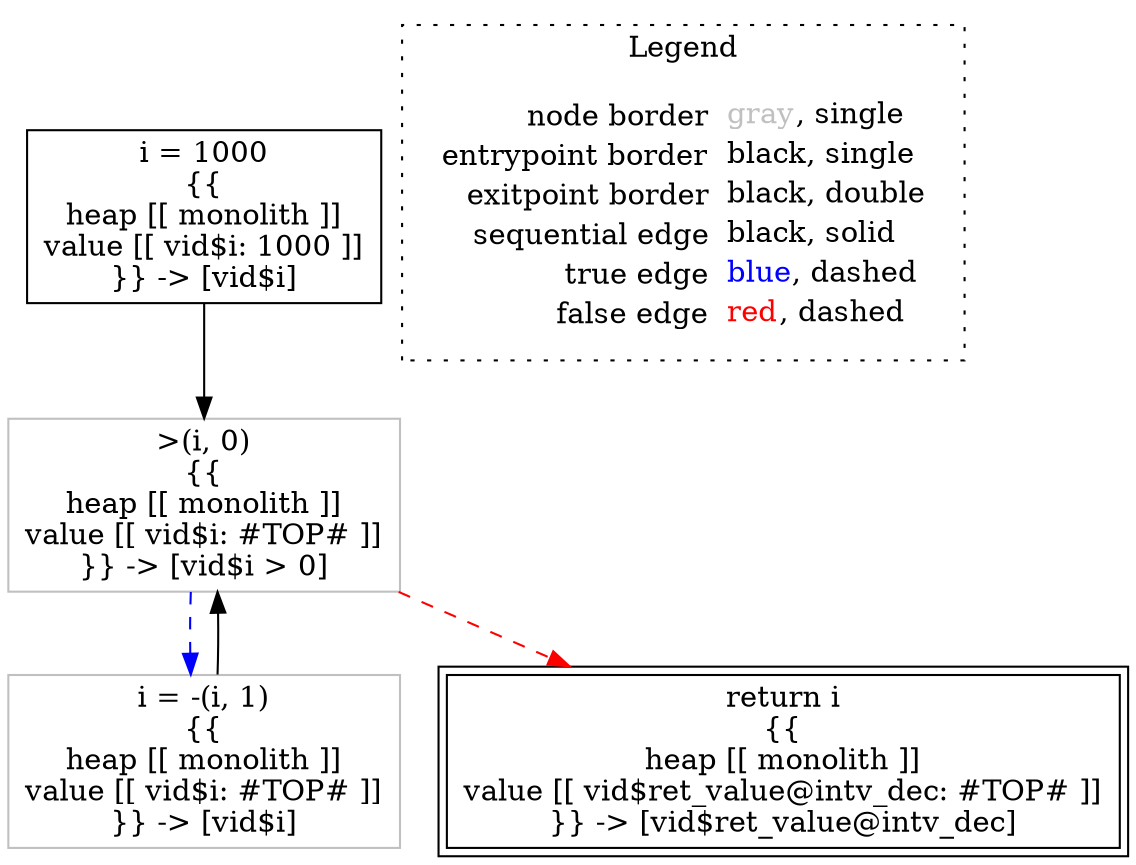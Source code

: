 digraph {
	"node0" [shape="rect",color="black",label=<i = 1000<BR/>{{<BR/>heap [[ monolith ]]<BR/>value [[ vid$i: 1000 ]]<BR/>}} -&gt; [vid$i]>];
	"node1" [shape="rect",color="gray",label=<i = -(i, 1)<BR/>{{<BR/>heap [[ monolith ]]<BR/>value [[ vid$i: #TOP# ]]<BR/>}} -&gt; [vid$i]>];
	"node2" [shape="rect",color="black",peripheries="2",label=<return i<BR/>{{<BR/>heap [[ monolith ]]<BR/>value [[ vid$ret_value@intv_dec: #TOP# ]]<BR/>}} -&gt; [vid$ret_value@intv_dec]>];
	"node3" [shape="rect",color="gray",label=<&gt;(i, 0)<BR/>{{<BR/>heap [[ monolith ]]<BR/>value [[ vid$i: #TOP# ]]<BR/>}} -&gt; [vid$i &gt; 0]>];
	"node1" -> "node3" [color="black"];
	"node0" -> "node3" [color="black"];
	"node3" -> "node1" [color="blue",style="dashed"];
	"node3" -> "node2" [color="red",style="dashed"];
subgraph cluster_legend {
	label="Legend";
	style=dotted;
	node [shape=plaintext];
	"legend" [label=<<table border="0" cellpadding="2" cellspacing="0" cellborder="0"><tr><td align="right">node border&nbsp;</td><td align="left"><font color="gray">gray</font>, single</td></tr><tr><td align="right">entrypoint border&nbsp;</td><td align="left"><font color="black">black</font>, single</td></tr><tr><td align="right">exitpoint border&nbsp;</td><td align="left"><font color="black">black</font>, double</td></tr><tr><td align="right">sequential edge&nbsp;</td><td align="left"><font color="black">black</font>, solid</td></tr><tr><td align="right">true edge&nbsp;</td><td align="left"><font color="blue">blue</font>, dashed</td></tr><tr><td align="right">false edge&nbsp;</td><td align="left"><font color="red">red</font>, dashed</td></tr></table>>];
}

}

